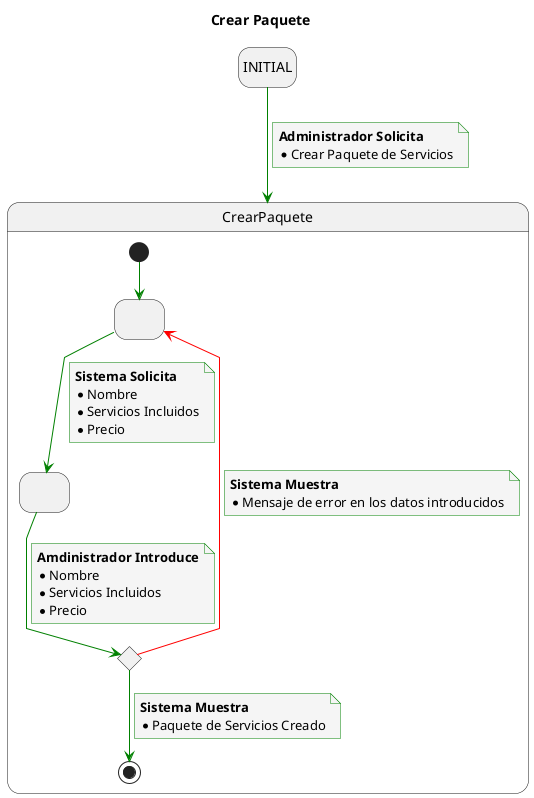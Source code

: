 @startuml

title Crear Paquete

skinparam {
    NoteBackgroundColor #whiteSmoke
    ArrowColor #green
    NoteBorderColor #green
    linetype polyline
}

hide empty description

state startState as "INITIAL"

startState --> CrearPaquete
note on link
    <b>Administrador Solicita</b>
    * Crear Paquete de Servicios
end note

state CrearPaquete{
state 2 as " "
state 3 as " "
state 4 <<choice>>

[*] -down-> 2

2 -down-> 3
note on link
<b>Sistema Solicita</b>
* Nombre
* Servicios Incluidos
* Precio
end note

3 -down-> 4
note on link
<b>Amdinistrador Introduce</b>
* Nombre
* Servicios Incluidos
* Precio 
end note

4 -down-> [*]
note on link
<b>Sistema Muestra</b>
* Paquete de Servicios Creado
end note

4 -[#red]-> 2
note on link
<b>Sistema Muestra</b>
* Mensaje de error en los datos introducidos
end note

}

@enduml